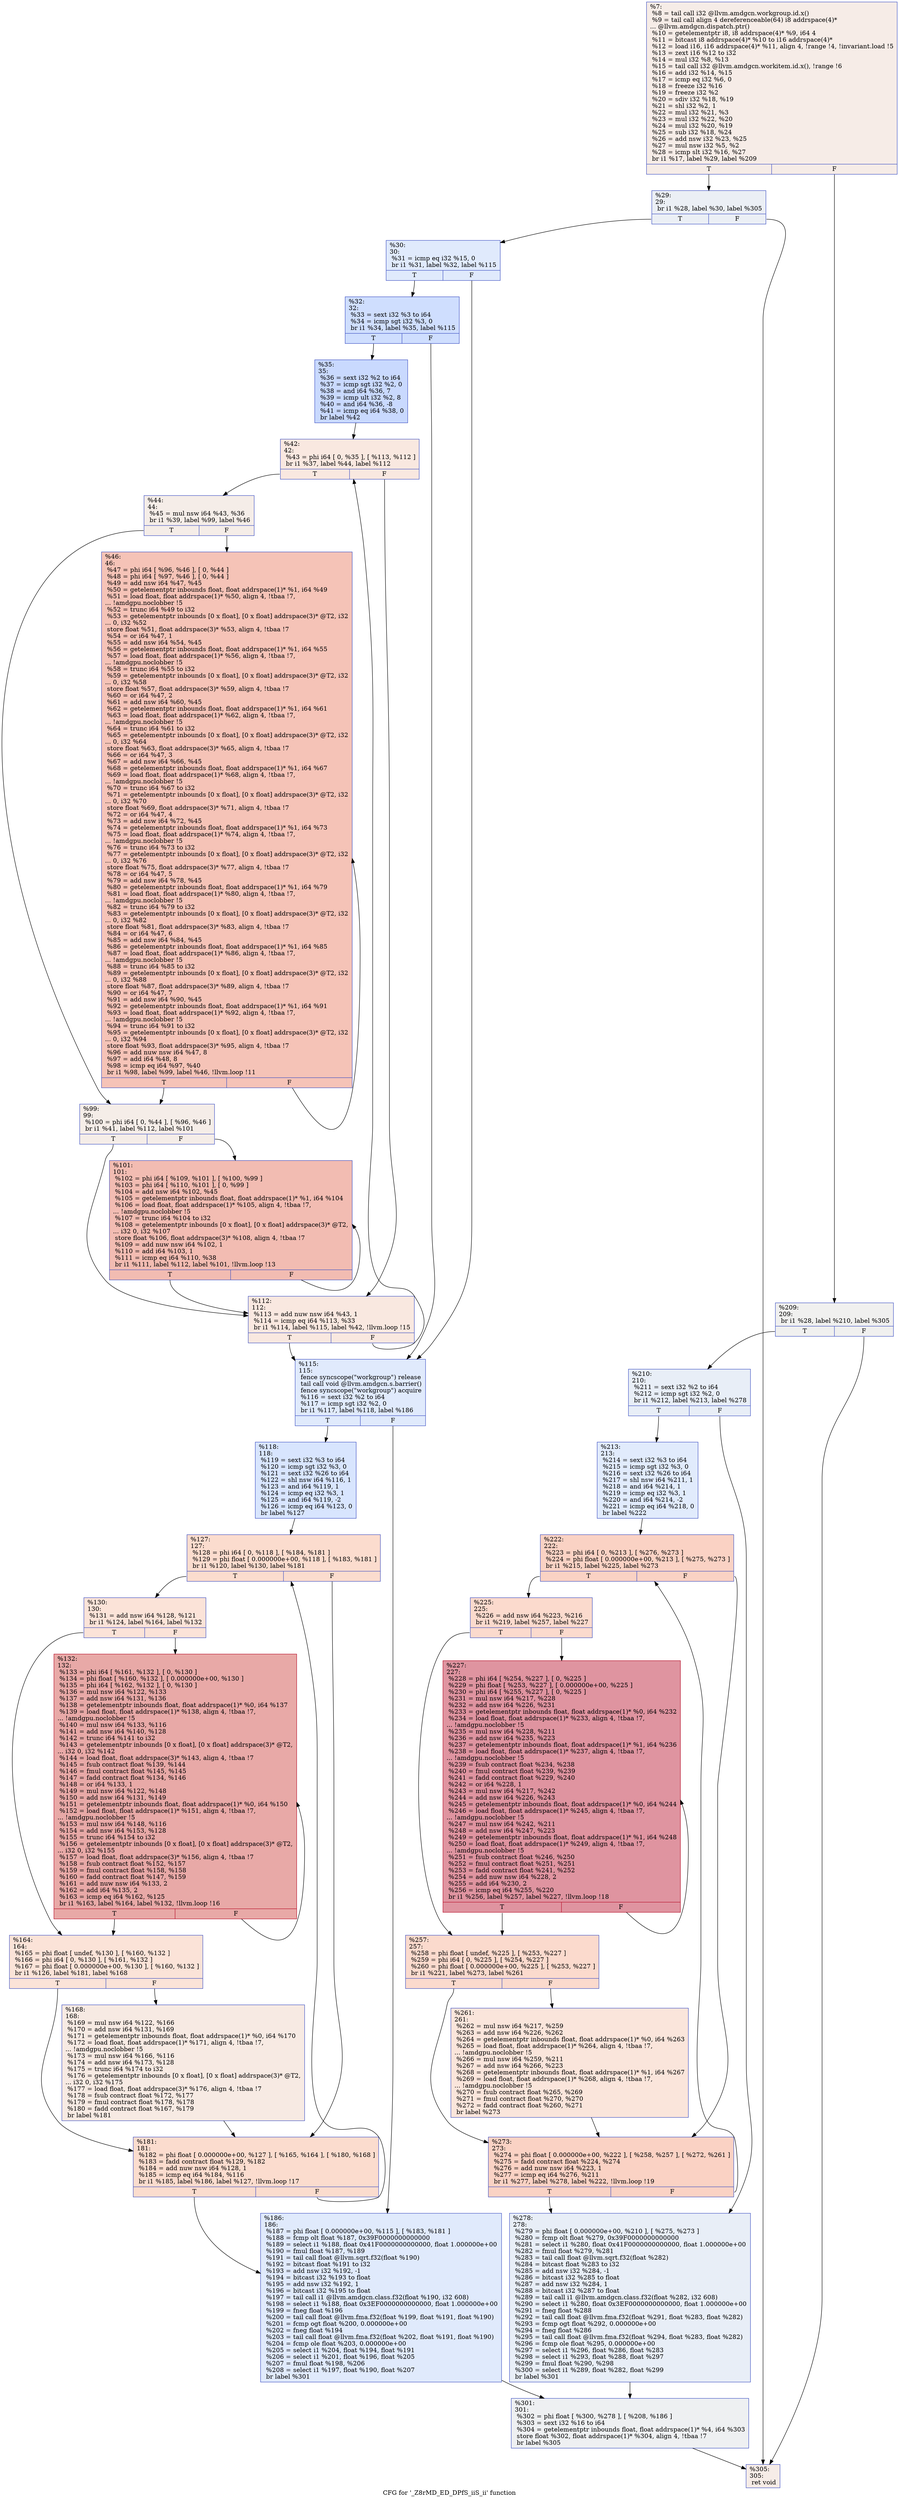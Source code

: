 digraph "CFG for '_Z8rMD_ED_DPfS_iiS_ii' function" {
	label="CFG for '_Z8rMD_ED_DPfS_iiS_ii' function";

	Node0x56f5b70 [shape=record,color="#3d50c3ff", style=filled, fillcolor="#ead5c970",label="{%7:\l  %8 = tail call i32 @llvm.amdgcn.workgroup.id.x()\l  %9 = tail call align 4 dereferenceable(64) i8 addrspace(4)*\l... @llvm.amdgcn.dispatch.ptr()\l  %10 = getelementptr i8, i8 addrspace(4)* %9, i64 4\l  %11 = bitcast i8 addrspace(4)* %10 to i16 addrspace(4)*\l  %12 = load i16, i16 addrspace(4)* %11, align 4, !range !4, !invariant.load !5\l  %13 = zext i16 %12 to i32\l  %14 = mul i32 %8, %13\l  %15 = tail call i32 @llvm.amdgcn.workitem.id.x(), !range !6\l  %16 = add i32 %14, %15\l  %17 = icmp eq i32 %6, 0\l  %18 = freeze i32 %16\l  %19 = freeze i32 %2\l  %20 = sdiv i32 %18, %19\l  %21 = shl i32 %2, 1\l  %22 = mul i32 %21, %3\l  %23 = mul i32 %22, %20\l  %24 = mul i32 %20, %19\l  %25 = sub i32 %18, %24\l  %26 = add nsw i32 %23, %25\l  %27 = mul nsw i32 %5, %2\l  %28 = icmp slt i32 %16, %27\l  br i1 %17, label %29, label %209\l|{<s0>T|<s1>F}}"];
	Node0x56f5b70:s0 -> Node0x56f80c0;
	Node0x56f5b70:s1 -> Node0x56f8150;
	Node0x56f80c0 [shape=record,color="#3d50c3ff", style=filled, fillcolor="#d1dae970",label="{%29:\l29:                                               \l  br i1 %28, label %30, label %305\l|{<s0>T|<s1>F}}"];
	Node0x56f80c0:s0 -> Node0x56f8290;
	Node0x56f80c0:s1 -> Node0x56f82e0;
	Node0x56f8290 [shape=record,color="#3d50c3ff", style=filled, fillcolor="#b9d0f970",label="{%30:\l30:                                               \l  %31 = icmp eq i32 %15, 0\l  br i1 %31, label %32, label %115\l|{<s0>T|<s1>F}}"];
	Node0x56f8290:s0 -> Node0x56f84b0;
	Node0x56f8290:s1 -> Node0x56f8500;
	Node0x56f84b0 [shape=record,color="#3d50c3ff", style=filled, fillcolor="#93b5fe70",label="{%32:\l32:                                               \l  %33 = sext i32 %3 to i64\l  %34 = icmp sgt i32 %3, 0\l  br i1 %34, label %35, label %115\l|{<s0>T|<s1>F}}"];
	Node0x56f84b0:s0 -> Node0x56f8850;
	Node0x56f84b0:s1 -> Node0x56f8500;
	Node0x56f8850 [shape=record,color="#3d50c3ff", style=filled, fillcolor="#85a8fc70",label="{%35:\l35:                                               \l  %36 = sext i32 %2 to i64\l  %37 = icmp sgt i32 %2, 0\l  %38 = and i64 %36, 7\l  %39 = icmp ult i32 %2, 8\l  %40 = and i64 %36, -8\l  %41 = icmp eq i64 %38, 0\l  br label %42\l}"];
	Node0x56f8850 -> Node0x56f8d50;
	Node0x56f8d50 [shape=record,color="#3d50c3ff", style=filled, fillcolor="#f1ccb870",label="{%42:\l42:                                               \l  %43 = phi i64 [ 0, %35 ], [ %113, %112 ]\l  br i1 %37, label %44, label %112\l|{<s0>T|<s1>F}}"];
	Node0x56f8d50:s0 -> Node0x56f8f80;
	Node0x56f8d50:s1 -> Node0x56f8e40;
	Node0x56f8f80 [shape=record,color="#3d50c3ff", style=filled, fillcolor="#e8d6cc70",label="{%44:\l44:                                               \l  %45 = mul nsw i64 %43, %36\l  br i1 %39, label %99, label %46\l|{<s0>T|<s1>F}}"];
	Node0x56f8f80:s0 -> Node0x56f9150;
	Node0x56f8f80:s1 -> Node0x56f91a0;
	Node0x56f91a0 [shape=record,color="#3d50c3ff", style=filled, fillcolor="#e8765c70",label="{%46:\l46:                                               \l  %47 = phi i64 [ %96, %46 ], [ 0, %44 ]\l  %48 = phi i64 [ %97, %46 ], [ 0, %44 ]\l  %49 = add nsw i64 %47, %45\l  %50 = getelementptr inbounds float, float addrspace(1)* %1, i64 %49\l  %51 = load float, float addrspace(1)* %50, align 4, !tbaa !7,\l... !amdgpu.noclobber !5\l  %52 = trunc i64 %49 to i32\l  %53 = getelementptr inbounds [0 x float], [0 x float] addrspace(3)* @T2, i32\l... 0, i32 %52\l  store float %51, float addrspace(3)* %53, align 4, !tbaa !7\l  %54 = or i64 %47, 1\l  %55 = add nsw i64 %54, %45\l  %56 = getelementptr inbounds float, float addrspace(1)* %1, i64 %55\l  %57 = load float, float addrspace(1)* %56, align 4, !tbaa !7,\l... !amdgpu.noclobber !5\l  %58 = trunc i64 %55 to i32\l  %59 = getelementptr inbounds [0 x float], [0 x float] addrspace(3)* @T2, i32\l... 0, i32 %58\l  store float %57, float addrspace(3)* %59, align 4, !tbaa !7\l  %60 = or i64 %47, 2\l  %61 = add nsw i64 %60, %45\l  %62 = getelementptr inbounds float, float addrspace(1)* %1, i64 %61\l  %63 = load float, float addrspace(1)* %62, align 4, !tbaa !7,\l... !amdgpu.noclobber !5\l  %64 = trunc i64 %61 to i32\l  %65 = getelementptr inbounds [0 x float], [0 x float] addrspace(3)* @T2, i32\l... 0, i32 %64\l  store float %63, float addrspace(3)* %65, align 4, !tbaa !7\l  %66 = or i64 %47, 3\l  %67 = add nsw i64 %66, %45\l  %68 = getelementptr inbounds float, float addrspace(1)* %1, i64 %67\l  %69 = load float, float addrspace(1)* %68, align 4, !tbaa !7,\l... !amdgpu.noclobber !5\l  %70 = trunc i64 %67 to i32\l  %71 = getelementptr inbounds [0 x float], [0 x float] addrspace(3)* @T2, i32\l... 0, i32 %70\l  store float %69, float addrspace(3)* %71, align 4, !tbaa !7\l  %72 = or i64 %47, 4\l  %73 = add nsw i64 %72, %45\l  %74 = getelementptr inbounds float, float addrspace(1)* %1, i64 %73\l  %75 = load float, float addrspace(1)* %74, align 4, !tbaa !7,\l... !amdgpu.noclobber !5\l  %76 = trunc i64 %73 to i32\l  %77 = getelementptr inbounds [0 x float], [0 x float] addrspace(3)* @T2, i32\l... 0, i32 %76\l  store float %75, float addrspace(3)* %77, align 4, !tbaa !7\l  %78 = or i64 %47, 5\l  %79 = add nsw i64 %78, %45\l  %80 = getelementptr inbounds float, float addrspace(1)* %1, i64 %79\l  %81 = load float, float addrspace(1)* %80, align 4, !tbaa !7,\l... !amdgpu.noclobber !5\l  %82 = trunc i64 %79 to i32\l  %83 = getelementptr inbounds [0 x float], [0 x float] addrspace(3)* @T2, i32\l... 0, i32 %82\l  store float %81, float addrspace(3)* %83, align 4, !tbaa !7\l  %84 = or i64 %47, 6\l  %85 = add nsw i64 %84, %45\l  %86 = getelementptr inbounds float, float addrspace(1)* %1, i64 %85\l  %87 = load float, float addrspace(1)* %86, align 4, !tbaa !7,\l... !amdgpu.noclobber !5\l  %88 = trunc i64 %85 to i32\l  %89 = getelementptr inbounds [0 x float], [0 x float] addrspace(3)* @T2, i32\l... 0, i32 %88\l  store float %87, float addrspace(3)* %89, align 4, !tbaa !7\l  %90 = or i64 %47, 7\l  %91 = add nsw i64 %90, %45\l  %92 = getelementptr inbounds float, float addrspace(1)* %1, i64 %91\l  %93 = load float, float addrspace(1)* %92, align 4, !tbaa !7,\l... !amdgpu.noclobber !5\l  %94 = trunc i64 %91 to i32\l  %95 = getelementptr inbounds [0 x float], [0 x float] addrspace(3)* @T2, i32\l... 0, i32 %94\l  store float %93, float addrspace(3)* %95, align 4, !tbaa !7\l  %96 = add nuw nsw i64 %47, 8\l  %97 = add i64 %48, 8\l  %98 = icmp eq i64 %97, %40\l  br i1 %98, label %99, label %46, !llvm.loop !11\l|{<s0>T|<s1>F}}"];
	Node0x56f91a0:s0 -> Node0x56f9150;
	Node0x56f91a0:s1 -> Node0x56f91a0;
	Node0x56f9150 [shape=record,color="#3d50c3ff", style=filled, fillcolor="#e8d6cc70",label="{%99:\l99:                                               \l  %100 = phi i64 [ 0, %44 ], [ %96, %46 ]\l  br i1 %41, label %112, label %101\l|{<s0>T|<s1>F}}"];
	Node0x56f9150:s0 -> Node0x56f8e40;
	Node0x56f9150:s1 -> Node0x56fca60;
	Node0x56fca60 [shape=record,color="#3d50c3ff", style=filled, fillcolor="#e1675170",label="{%101:\l101:                                              \l  %102 = phi i64 [ %109, %101 ], [ %100, %99 ]\l  %103 = phi i64 [ %110, %101 ], [ 0, %99 ]\l  %104 = add nsw i64 %102, %45\l  %105 = getelementptr inbounds float, float addrspace(1)* %1, i64 %104\l  %106 = load float, float addrspace(1)* %105, align 4, !tbaa !7,\l... !amdgpu.noclobber !5\l  %107 = trunc i64 %104 to i32\l  %108 = getelementptr inbounds [0 x float], [0 x float] addrspace(3)* @T2,\l... i32 0, i32 %107\l  store float %106, float addrspace(3)* %108, align 4, !tbaa !7\l  %109 = add nuw nsw i64 %102, 1\l  %110 = add i64 %103, 1\l  %111 = icmp eq i64 %110, %38\l  br i1 %111, label %112, label %101, !llvm.loop !13\l|{<s0>T|<s1>F}}"];
	Node0x56fca60:s0 -> Node0x56f8e40;
	Node0x56fca60:s1 -> Node0x56fca60;
	Node0x56f8e40 [shape=record,color="#3d50c3ff", style=filled, fillcolor="#f1ccb870",label="{%112:\l112:                                              \l  %113 = add nuw nsw i64 %43, 1\l  %114 = icmp eq i64 %113, %33\l  br i1 %114, label %115, label %42, !llvm.loop !15\l|{<s0>T|<s1>F}}"];
	Node0x56f8e40:s0 -> Node0x56f8500;
	Node0x56f8e40:s1 -> Node0x56f8d50;
	Node0x56f8500 [shape=record,color="#3d50c3ff", style=filled, fillcolor="#b9d0f970",label="{%115:\l115:                                              \l  fence syncscope(\"workgroup\") release\l  tail call void @llvm.amdgcn.s.barrier()\l  fence syncscope(\"workgroup\") acquire\l  %116 = sext i32 %2 to i64\l  %117 = icmp sgt i32 %2, 0\l  br i1 %117, label %118, label %186\l|{<s0>T|<s1>F}}"];
	Node0x56f8500:s0 -> Node0x56fd9d0;
	Node0x56f8500:s1 -> Node0x56fda20;
	Node0x56fd9d0 [shape=record,color="#3d50c3ff", style=filled, fillcolor="#a7c5fe70",label="{%118:\l118:                                              \l  %119 = sext i32 %3 to i64\l  %120 = icmp sgt i32 %3, 0\l  %121 = sext i32 %26 to i64\l  %122 = shl nsw i64 %116, 1\l  %123 = and i64 %119, 1\l  %124 = icmp eq i32 %3, 1\l  %125 = and i64 %119, -2\l  %126 = icmp eq i64 %123, 0\l  br label %127\l}"];
	Node0x56fd9d0 -> Node0x56fdfa0;
	Node0x56fdfa0 [shape=record,color="#3d50c3ff", style=filled, fillcolor="#f7af9170",label="{%127:\l127:                                              \l  %128 = phi i64 [ 0, %118 ], [ %184, %181 ]\l  %129 = phi float [ 0.000000e+00, %118 ], [ %183, %181 ]\l  br i1 %120, label %130, label %181\l|{<s0>T|<s1>F}}"];
	Node0x56fdfa0:s0 -> Node0x56faf20;
	Node0x56fdfa0:s1 -> Node0x56fe090;
	Node0x56faf20 [shape=record,color="#3d50c3ff", style=filled, fillcolor="#f6bfa670",label="{%130:\l130:                                              \l  %131 = add nsw i64 %128, %121\l  br i1 %124, label %164, label %132\l|{<s0>T|<s1>F}}"];
	Node0x56faf20:s0 -> Node0x56fb0f0;
	Node0x56faf20:s1 -> Node0x56fb140;
	Node0x56fb140 [shape=record,color="#b70d28ff", style=filled, fillcolor="#ca3b3770",label="{%132:\l132:                                              \l  %133 = phi i64 [ %161, %132 ], [ 0, %130 ]\l  %134 = phi float [ %160, %132 ], [ 0.000000e+00, %130 ]\l  %135 = phi i64 [ %162, %132 ], [ 0, %130 ]\l  %136 = mul nsw i64 %122, %133\l  %137 = add nsw i64 %131, %136\l  %138 = getelementptr inbounds float, float addrspace(1)* %0, i64 %137\l  %139 = load float, float addrspace(1)* %138, align 4, !tbaa !7,\l... !amdgpu.noclobber !5\l  %140 = mul nsw i64 %133, %116\l  %141 = add nsw i64 %140, %128\l  %142 = trunc i64 %141 to i32\l  %143 = getelementptr inbounds [0 x float], [0 x float] addrspace(3)* @T2,\l... i32 0, i32 %142\l  %144 = load float, float addrspace(3)* %143, align 4, !tbaa !7\l  %145 = fsub contract float %139, %144\l  %146 = fmul contract float %145, %145\l  %147 = fadd contract float %134, %146\l  %148 = or i64 %133, 1\l  %149 = mul nsw i64 %122, %148\l  %150 = add nsw i64 %131, %149\l  %151 = getelementptr inbounds float, float addrspace(1)* %0, i64 %150\l  %152 = load float, float addrspace(1)* %151, align 4, !tbaa !7,\l... !amdgpu.noclobber !5\l  %153 = mul nsw i64 %148, %116\l  %154 = add nsw i64 %153, %128\l  %155 = trunc i64 %154 to i32\l  %156 = getelementptr inbounds [0 x float], [0 x float] addrspace(3)* @T2,\l... i32 0, i32 %155\l  %157 = load float, float addrspace(3)* %156, align 4, !tbaa !7\l  %158 = fsub contract float %152, %157\l  %159 = fmul contract float %158, %158\l  %160 = fadd contract float %147, %159\l  %161 = add nuw nsw i64 %133, 2\l  %162 = add i64 %135, 2\l  %163 = icmp eq i64 %162, %125\l  br i1 %163, label %164, label %132, !llvm.loop !16\l|{<s0>T|<s1>F}}"];
	Node0x56fb140:s0 -> Node0x56fb0f0;
	Node0x56fb140:s1 -> Node0x56fb140;
	Node0x56fb0f0 [shape=record,color="#3d50c3ff", style=filled, fillcolor="#f6bfa670",label="{%164:\l164:                                              \l  %165 = phi float [ undef, %130 ], [ %160, %132 ]\l  %166 = phi i64 [ 0, %130 ], [ %161, %132 ]\l  %167 = phi float [ 0.000000e+00, %130 ], [ %160, %132 ]\l  br i1 %126, label %181, label %168\l|{<s0>T|<s1>F}}"];
	Node0x56fb0f0:s0 -> Node0x56fe090;
	Node0x56fb0f0:s1 -> Node0x5700f80;
	Node0x5700f80 [shape=record,color="#3d50c3ff", style=filled, fillcolor="#eed0c070",label="{%168:\l168:                                              \l  %169 = mul nsw i64 %122, %166\l  %170 = add nsw i64 %131, %169\l  %171 = getelementptr inbounds float, float addrspace(1)* %0, i64 %170\l  %172 = load float, float addrspace(1)* %171, align 4, !tbaa !7,\l... !amdgpu.noclobber !5\l  %173 = mul nsw i64 %166, %116\l  %174 = add nsw i64 %173, %128\l  %175 = trunc i64 %174 to i32\l  %176 = getelementptr inbounds [0 x float], [0 x float] addrspace(3)* @T2,\l... i32 0, i32 %175\l  %177 = load float, float addrspace(3)* %176, align 4, !tbaa !7\l  %178 = fsub contract float %172, %177\l  %179 = fmul contract float %178, %178\l  %180 = fadd contract float %167, %179\l  br label %181\l}"];
	Node0x5700f80 -> Node0x56fe090;
	Node0x56fe090 [shape=record,color="#3d50c3ff", style=filled, fillcolor="#f7af9170",label="{%181:\l181:                                              \l  %182 = phi float [ 0.000000e+00, %127 ], [ %165, %164 ], [ %180, %168 ]\l  %183 = fadd contract float %129, %182\l  %184 = add nuw nsw i64 %128, 1\l  %185 = icmp eq i64 %184, %116\l  br i1 %185, label %186, label %127, !llvm.loop !17\l|{<s0>T|<s1>F}}"];
	Node0x56fe090:s0 -> Node0x56fda20;
	Node0x56fe090:s1 -> Node0x56fdfa0;
	Node0x56fda20 [shape=record,color="#3d50c3ff", style=filled, fillcolor="#b9d0f970",label="{%186:\l186:                                              \l  %187 = phi float [ 0.000000e+00, %115 ], [ %183, %181 ]\l  %188 = fcmp olt float %187, 0x39F0000000000000\l  %189 = select i1 %188, float 0x41F0000000000000, float 1.000000e+00\l  %190 = fmul float %187, %189\l  %191 = tail call float @llvm.sqrt.f32(float %190)\l  %192 = bitcast float %191 to i32\l  %193 = add nsw i32 %192, -1\l  %194 = bitcast i32 %193 to float\l  %195 = add nsw i32 %192, 1\l  %196 = bitcast i32 %195 to float\l  %197 = tail call i1 @llvm.amdgcn.class.f32(float %190, i32 608)\l  %198 = select i1 %188, float 0x3EF0000000000000, float 1.000000e+00\l  %199 = fneg float %196\l  %200 = tail call float @llvm.fma.f32(float %199, float %191, float %190)\l  %201 = fcmp ogt float %200, 0.000000e+00\l  %202 = fneg float %194\l  %203 = tail call float @llvm.fma.f32(float %202, float %191, float %190)\l  %204 = fcmp ole float %203, 0.000000e+00\l  %205 = select i1 %204, float %194, float %191\l  %206 = select i1 %201, float %196, float %205\l  %207 = fmul float %198, %206\l  %208 = select i1 %197, float %190, float %207\l  br label %301\l}"];
	Node0x56fda20 -> Node0x5702db0;
	Node0x56f8150 [shape=record,color="#3d50c3ff", style=filled, fillcolor="#dedcdb70",label="{%209:\l209:                                              \l  br i1 %28, label %210, label %305\l|{<s0>T|<s1>F}}"];
	Node0x56f8150:s0 -> Node0x5702eb0;
	Node0x56f8150:s1 -> Node0x56f82e0;
	Node0x5702eb0 [shape=record,color="#3d50c3ff", style=filled, fillcolor="#cbd8ee70",label="{%210:\l210:                                              \l  %211 = sext i32 %2 to i64\l  %212 = icmp sgt i32 %2, 0\l  br i1 %212, label %213, label %278\l|{<s0>T|<s1>F}}"];
	Node0x5702eb0:s0 -> Node0x57030b0;
	Node0x5702eb0:s1 -> Node0x5703100;
	Node0x57030b0 [shape=record,color="#3d50c3ff", style=filled, fillcolor="#bbd1f870",label="{%213:\l213:                                              \l  %214 = sext i32 %3 to i64\l  %215 = icmp sgt i32 %3, 0\l  %216 = sext i32 %26 to i64\l  %217 = shl nsw i64 %211, 1\l  %218 = and i64 %214, 1\l  %219 = icmp eq i32 %3, 1\l  %220 = and i64 %214, -2\l  %221 = icmp eq i64 %218, 0\l  br label %222\l}"];
	Node0x57030b0 -> Node0x5703680;
	Node0x5703680 [shape=record,color="#3d50c3ff", style=filled, fillcolor="#f4987a70",label="{%222:\l222:                                              \l  %223 = phi i64 [ 0, %213 ], [ %276, %273 ]\l  %224 = phi float [ 0.000000e+00, %213 ], [ %275, %273 ]\l  br i1 %215, label %225, label %273\l|{<s0>T|<s1>F}}"];
	Node0x5703680:s0 -> Node0x57039a0;
	Node0x5703680:s1 -> Node0x5703740;
	Node0x57039a0 [shape=record,color="#3d50c3ff", style=filled, fillcolor="#f7ac8e70",label="{%225:\l225:                                              \l  %226 = add nsw i64 %223, %216\l  br i1 %219, label %257, label %227\l|{<s0>T|<s1>F}}"];
	Node0x57039a0:s0 -> Node0x5703b70;
	Node0x57039a0:s1 -> Node0x5703bc0;
	Node0x5703bc0 [shape=record,color="#b70d28ff", style=filled, fillcolor="#b70d2870",label="{%227:\l227:                                              \l  %228 = phi i64 [ %254, %227 ], [ 0, %225 ]\l  %229 = phi float [ %253, %227 ], [ 0.000000e+00, %225 ]\l  %230 = phi i64 [ %255, %227 ], [ 0, %225 ]\l  %231 = mul nsw i64 %217, %228\l  %232 = add nsw i64 %226, %231\l  %233 = getelementptr inbounds float, float addrspace(1)* %0, i64 %232\l  %234 = load float, float addrspace(1)* %233, align 4, !tbaa !7,\l... !amdgpu.noclobber !5\l  %235 = mul nsw i64 %228, %211\l  %236 = add nsw i64 %235, %223\l  %237 = getelementptr inbounds float, float addrspace(1)* %1, i64 %236\l  %238 = load float, float addrspace(1)* %237, align 4, !tbaa !7,\l... !amdgpu.noclobber !5\l  %239 = fsub contract float %234, %238\l  %240 = fmul contract float %239, %239\l  %241 = fadd contract float %229, %240\l  %242 = or i64 %228, 1\l  %243 = mul nsw i64 %217, %242\l  %244 = add nsw i64 %226, %243\l  %245 = getelementptr inbounds float, float addrspace(1)* %0, i64 %244\l  %246 = load float, float addrspace(1)* %245, align 4, !tbaa !7,\l... !amdgpu.noclobber !5\l  %247 = mul nsw i64 %242, %211\l  %248 = add nsw i64 %247, %223\l  %249 = getelementptr inbounds float, float addrspace(1)* %1, i64 %248\l  %250 = load float, float addrspace(1)* %249, align 4, !tbaa !7,\l... !amdgpu.noclobber !5\l  %251 = fsub contract float %246, %250\l  %252 = fmul contract float %251, %251\l  %253 = fadd contract float %241, %252\l  %254 = add nuw nsw i64 %228, 2\l  %255 = add i64 %230, 2\l  %256 = icmp eq i64 %255, %220\l  br i1 %256, label %257, label %227, !llvm.loop !18\l|{<s0>T|<s1>F}}"];
	Node0x5703bc0:s0 -> Node0x5703b70;
	Node0x5703bc0:s1 -> Node0x5703bc0;
	Node0x5703b70 [shape=record,color="#3d50c3ff", style=filled, fillcolor="#f7ac8e70",label="{%257:\l257:                                              \l  %258 = phi float [ undef, %225 ], [ %253, %227 ]\l  %259 = phi i64 [ 0, %225 ], [ %254, %227 ]\l  %260 = phi float [ 0.000000e+00, %225 ], [ %253, %227 ]\l  br i1 %221, label %273, label %261\l|{<s0>T|<s1>F}}"];
	Node0x5703b70:s0 -> Node0x5703740;
	Node0x5703b70:s1 -> Node0x56fe590;
	Node0x56fe590 [shape=record,color="#3d50c3ff", style=filled, fillcolor="#f4c5ad70",label="{%261:\l261:                                              \l  %262 = mul nsw i64 %217, %259\l  %263 = add nsw i64 %226, %262\l  %264 = getelementptr inbounds float, float addrspace(1)* %0, i64 %263\l  %265 = load float, float addrspace(1)* %264, align 4, !tbaa !7,\l... !amdgpu.noclobber !5\l  %266 = mul nsw i64 %259, %211\l  %267 = add nsw i64 %266, %223\l  %268 = getelementptr inbounds float, float addrspace(1)* %1, i64 %267\l  %269 = load float, float addrspace(1)* %268, align 4, !tbaa !7,\l... !amdgpu.noclobber !5\l  %270 = fsub contract float %265, %269\l  %271 = fmul contract float %270, %270\l  %272 = fadd contract float %260, %271\l  br label %273\l}"];
	Node0x56fe590 -> Node0x5703740;
	Node0x5703740 [shape=record,color="#3d50c3ff", style=filled, fillcolor="#f4987a70",label="{%273:\l273:                                              \l  %274 = phi float [ 0.000000e+00, %222 ], [ %258, %257 ], [ %272, %261 ]\l  %275 = fadd contract float %224, %274\l  %276 = add nuw nsw i64 %223, 1\l  %277 = icmp eq i64 %276, %211\l  br i1 %277, label %278, label %222, !llvm.loop !19\l|{<s0>T|<s1>F}}"];
	Node0x5703740:s0 -> Node0x5703100;
	Node0x5703740:s1 -> Node0x5703680;
	Node0x5703100 [shape=record,color="#3d50c3ff", style=filled, fillcolor="#cbd8ee70",label="{%278:\l278:                                              \l  %279 = phi float [ 0.000000e+00, %210 ], [ %275, %273 ]\l  %280 = fcmp olt float %279, 0x39F0000000000000\l  %281 = select i1 %280, float 0x41F0000000000000, float 1.000000e+00\l  %282 = fmul float %279, %281\l  %283 = tail call float @llvm.sqrt.f32(float %282)\l  %284 = bitcast float %283 to i32\l  %285 = add nsw i32 %284, -1\l  %286 = bitcast i32 %285 to float\l  %287 = add nsw i32 %284, 1\l  %288 = bitcast i32 %287 to float\l  %289 = tail call i1 @llvm.amdgcn.class.f32(float %282, i32 608)\l  %290 = select i1 %280, float 0x3EF0000000000000, float 1.000000e+00\l  %291 = fneg float %288\l  %292 = tail call float @llvm.fma.f32(float %291, float %283, float %282)\l  %293 = fcmp ogt float %292, 0.000000e+00\l  %294 = fneg float %286\l  %295 = tail call float @llvm.fma.f32(float %294, float %283, float %282)\l  %296 = fcmp ole float %295, 0.000000e+00\l  %297 = select i1 %296, float %286, float %283\l  %298 = select i1 %293, float %288, float %297\l  %299 = fmul float %290, %298\l  %300 = select i1 %289, float %282, float %299\l  br label %301\l}"];
	Node0x5703100 -> Node0x5702db0;
	Node0x5702db0 [shape=record,color="#3d50c3ff", style=filled, fillcolor="#d9dce170",label="{%301:\l301:                                              \l  %302 = phi float [ %300, %278 ], [ %208, %186 ]\l  %303 = sext i32 %16 to i64\l  %304 = getelementptr inbounds float, float addrspace(1)* %4, i64 %303\l  store float %302, float addrspace(1)* %304, align 4, !tbaa !7\l  br label %305\l}"];
	Node0x5702db0 -> Node0x56f82e0;
	Node0x56f82e0 [shape=record,color="#3d50c3ff", style=filled, fillcolor="#ead5c970",label="{%305:\l305:                                              \l  ret void\l}"];
}
